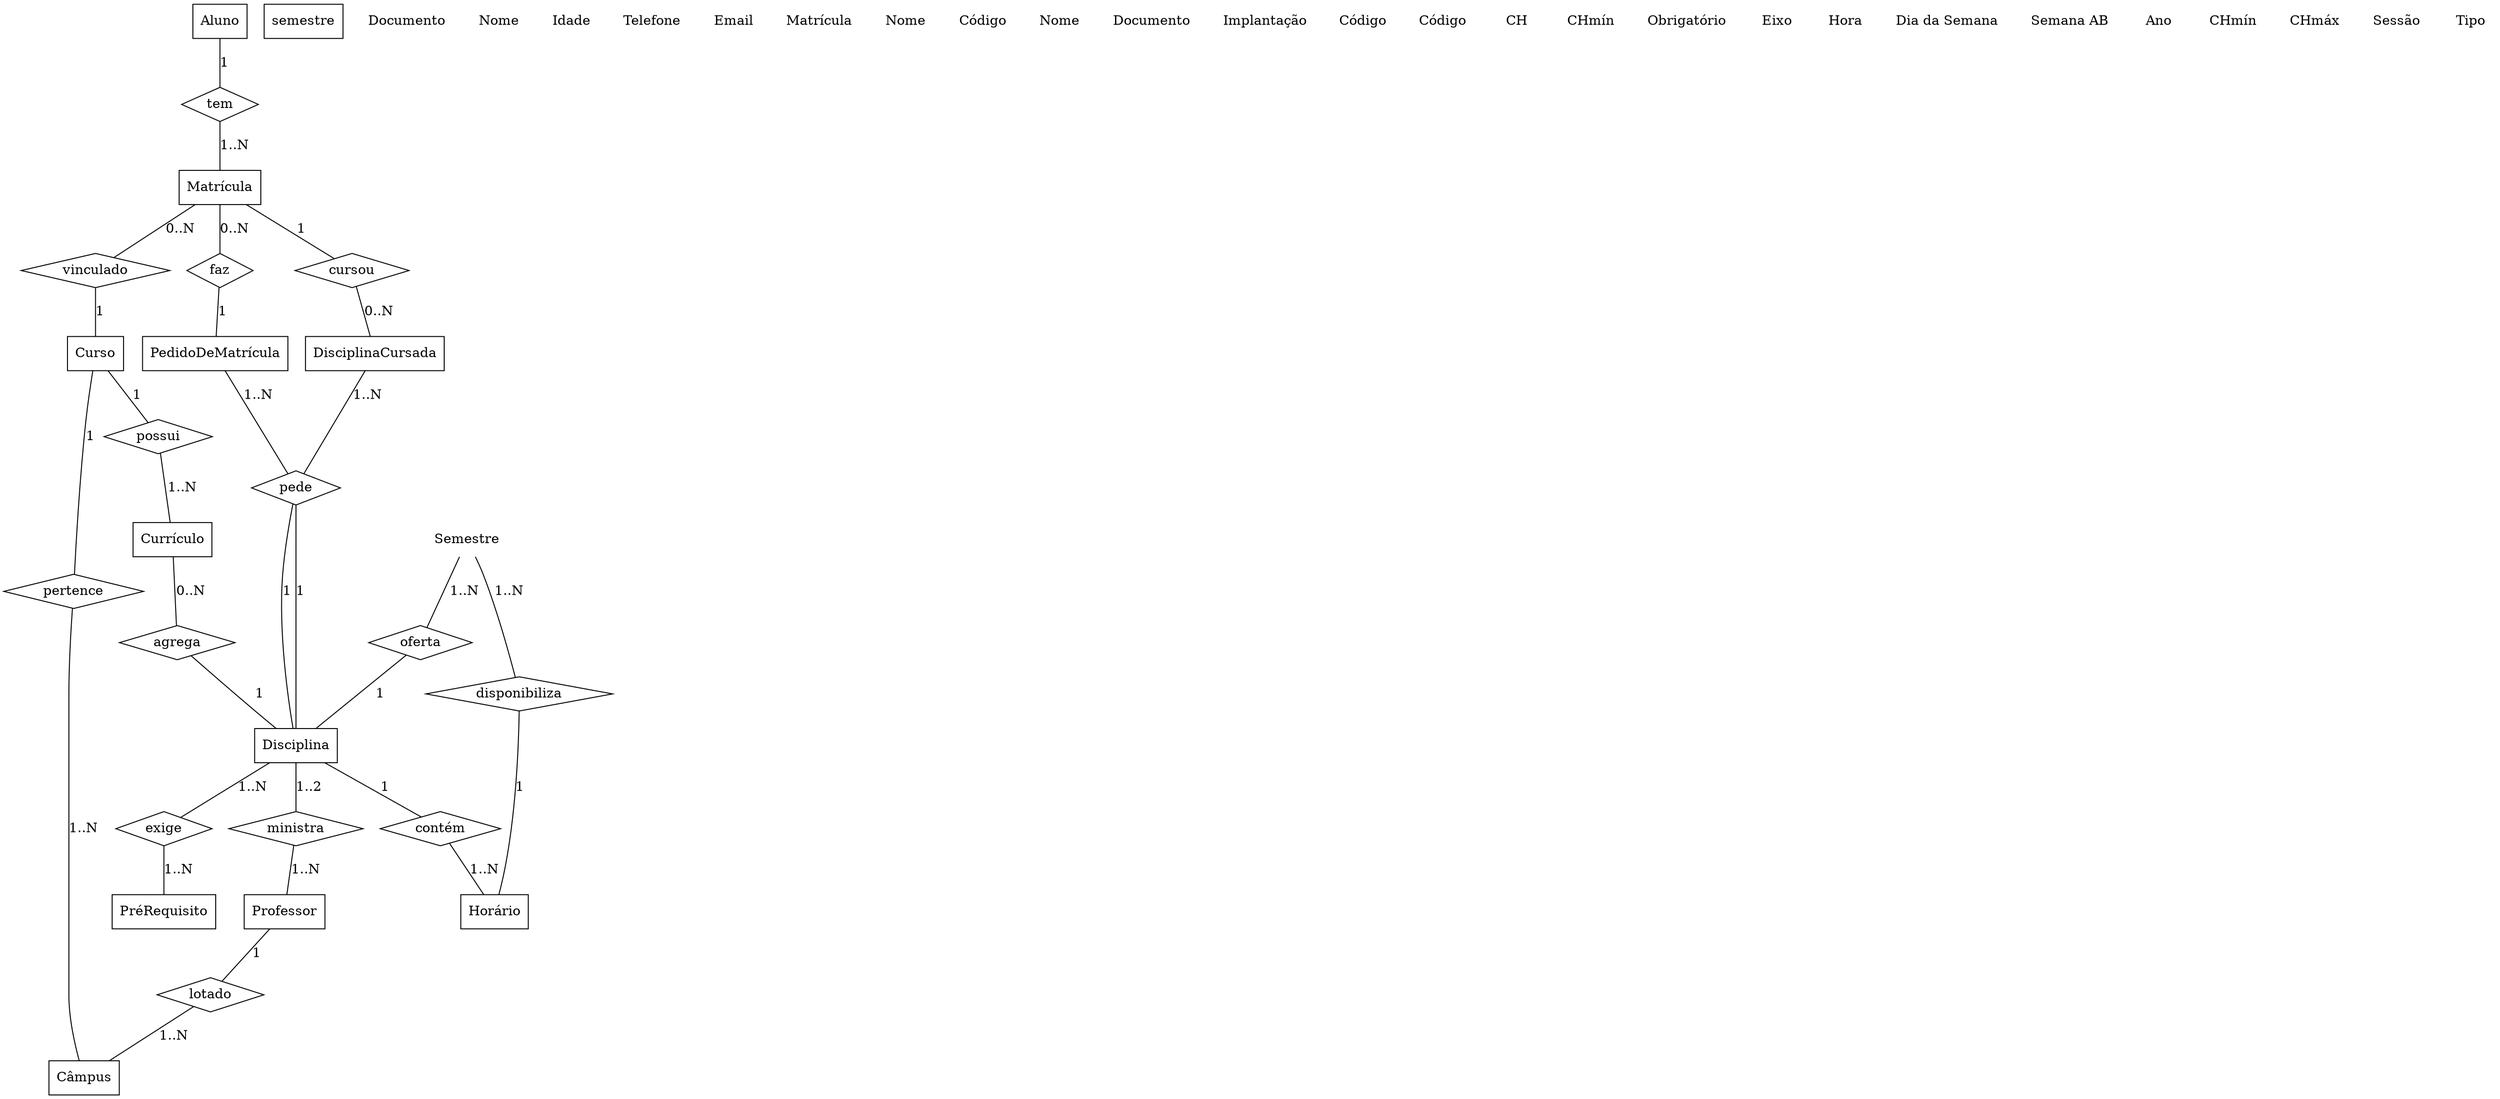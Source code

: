 graph diagramaER {

// Entidades
  Aluno [shape=record]
  Matrícula [shape=record]
  DisciplinaCursada [shape=record]
  Disciplina [shape=record]
  PedidoDeMatrícula [shape=record]
  Curso [shape=record]
  Câmpus [shape=record]
  Currículo [shape=record]
  Professor [shape=record]
  semestre [shape=record]
  Horário [shape=record]
  PréRequisito [shape=record]
 
  // Atributos
  DocumentoAluno [shape=plaintext, label="Documento"]
  NomeAluno [shape=plaintext,label="Nome"]
  Idade [shape=plaintext]
  Telefone [shape=plaintext]
  Email [shape=plaintext]
  NúmeroMatrícula [shape=plaintext,label="Matrícula"]
  NomeCurso [shape=plaintext,label="Nome"]
  CódigoCurso [shape=plaintext,label="Código"]
  NomeCampus [shape=plaintext,label="Nome"]
  DocumentoProfessor [shape=plaintext, label="Documento"]
  NomeProfessor [shape=plaintext,label="Implantação"]
  CódigoCursada [shape=plaintext,label="Código"]
  CódigoDisciplina [shape=plaintext,label="Código"]
  CHDisciplina [shape=plaintext,label="CH"]
  CHmínimaRequisito [shape=plaintext,label="CHmín"]
  Obrigatório [shape=plaintext]
  Eixo [shape=plaintext]
  Hora [shape=plaintext]
  DiaDaSemana [shape=plaintext,label="Dia da Semana"]
  SemanaAB [shape=plaintext,label="Semana AB"]
  Semestre [shape=plaintext]
  Ano [shape=plaintext]
  CHmínimaMatrícula [shape=plaintext,label="CHmín"]
  CHmáximaMatrícula [shape=plaintext,label="CHmáx"]
  SessãoMatrícula [shape=plaintext,label="Sessão"]
  TipoPedido [shape=plaintext,label="Tipo"]
  
  // Relacionamentos
  tem [shape=diamond]
  faz [shape=diamond]
  vinculado [shape=diamond]
  cursou [shape=diamond]
  pede [shape=diamond]
  pertence [shape=diamond]
  possui [shape=diamond]
  lotado [shape=diamond]
  agrega [shape=diamond]
  ministra [shape=diamond]
  oferta [shape=diamond]
  contém [shape=diamond]
  exige [shape=diamond]
  disponibiliza [shape=diamond]
 
   // Ligações Entidade-Entidade
  Aluno -- tem [label="1"]
  tem -- Matrícula [label="1..N"]
  Matrícula -- cursou [label="1"]
  cursou -- DisciplinaCursada [label="0..N"]
  PedidoDeMatrícula -- pede [label="1..N"]
  pede -- Disciplina [label="1"]
  DisciplinaCursada -- pede [label="1..N"]
  pede -- Disciplina [label="1"]
  Matrícula -- faz [label="0..N"]
  faz -- PedidoDeMatrícula [label="1"]
  Matrícula -- vinculado [label="0..N"]
  vinculado -- Curso [label="1"]
  Curso -- pertence [label="1"]
  pertence -- Câmpus [label="1..N"]
  Curso -- possui [label="1"]
  possui -- Currículo [label="1..N"]
  Professor -- lotado [label="1"]
  lotado -- Câmpus [label="1..N"]
  Disciplina -- ministra [label="1..2"]
  ministra -- Professor [label="1..N"]
  Currículo -- agrega [label="0..N"]
  agrega -- Disciplina [label="1"]
  Semestre -- oferta [label="1..N"]
  oferta -- Disciplina [label="1"]
  Disciplina -- contém [label="1"]
  contém -- Horário [label="1..N"]
  Semestre -- disponibiliza [label="1..N"]
  disponibiliza -- Horário [label="1"]
  Disciplina -- exige [label="1..N"]
  exige -- PréRequisito [label="1..N"]
  
  // Ligações Entidade-Atributos
  /*Aluno -- DocumentoAluno
  Aluno -- NomeAluno
  Aluno -- Idade
  Aluno -- Telefone
  Aluno -- Email
  Matrícula -- NúmeroMatrícula
  Curso -- NomeCurso
  Curso -- CódigoCurso
  Campus -- NomeCampus
  Professor -- DocumentoProfessor
  Professor --  NomeProfessor
  DisciplinaCursada -- CódigoCursada
  Disciplina -- CódigoDisciplina
  Disciplina -- CHDisciplina
  PréRequisito -- CHmínimaRequisito
  PréRequisito -- Obrigatório
  PréRequisito -- Eixo
  Horário -- Hora
  Horário -- SemanaAB
  Horário -- DiaDaSemana
  Semestre -- semestre
  Semestre --  Ano
  PedidoDeMatrícula -- CHmínimaMatrícula
  PedidoDeMatrícula -- CHmáximaMatrícula
  PedidoDeMatrícula -- SessãoMatrícula
  PedidoDeMatrícula -- TipoPedido*/
  
  }
